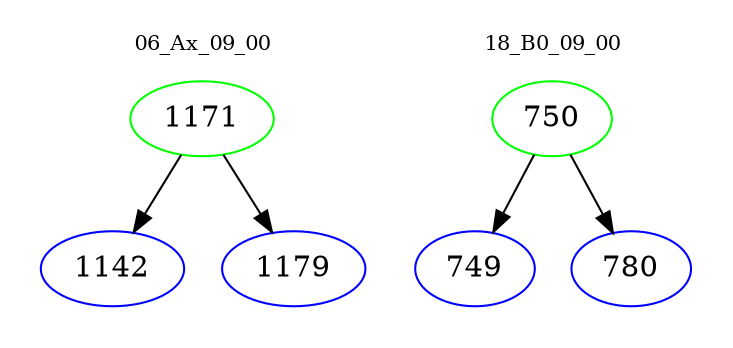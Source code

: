 digraph{
subgraph cluster_0 {
color = white
label = "06_Ax_09_00";
fontsize=10;
T0_1171 [label="1171", color="green"]
T0_1171 -> T0_1142 [color="black"]
T0_1142 [label="1142", color="blue"]
T0_1171 -> T0_1179 [color="black"]
T0_1179 [label="1179", color="blue"]
}
subgraph cluster_1 {
color = white
label = "18_B0_09_00";
fontsize=10;
T1_750 [label="750", color="green"]
T1_750 -> T1_749 [color="black"]
T1_749 [label="749", color="blue"]
T1_750 -> T1_780 [color="black"]
T1_780 [label="780", color="blue"]
}
}
